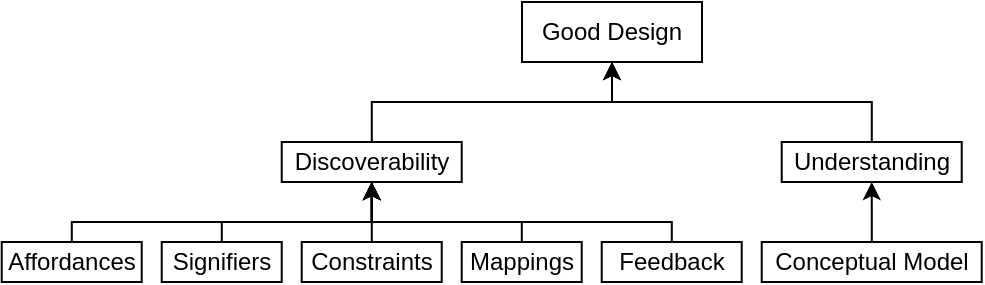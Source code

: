 <mxfile version="12.5.1" type="github">
  <diagram name="Page-1" id="97a40813-6b03-0c74-37c1-0168de264b11">
    <mxGraphModel dx="643" dy="384" grid="1" gridSize="10" guides="1" tooltips="1" connect="1" arrows="1" fold="1" page="1" pageScale="1" pageWidth="500" pageHeight="300" background="#ffffff" math="0" shadow="0">
      <root>
        <mxCell id="0"/>
        <mxCell id="1" parent="0"/>
        <mxCell id="rX9S_YIOLzlTzXjIv0Hh-21" value="Good Design" style="rounded=0;whiteSpace=wrap;html=1;" vertex="1" parent="1">
          <mxGeometry x="260" y="10" width="90" height="30" as="geometry"/>
        </mxCell>
        <mxCell id="rX9S_YIOLzlTzXjIv0Hh-22" style="edgeStyle=orthogonalEdgeStyle;rounded=0;orthogonalLoop=1;jettySize=auto;html=1;entryX=0.5;entryY=1;entryDx=0;entryDy=0;" edge="1" parent="1" source="rX9S_YIOLzlTzXjIv0Hh-1" target="rX9S_YIOLzlTzXjIv0Hh-21">
          <mxGeometry relative="1" as="geometry">
            <Array as="points">
              <mxPoint x="185" y="60"/>
              <mxPoint x="305" y="60"/>
            </Array>
          </mxGeometry>
        </mxCell>
        <mxCell id="rX9S_YIOLzlTzXjIv0Hh-23" style="edgeStyle=orthogonalEdgeStyle;rounded=0;orthogonalLoop=1;jettySize=auto;html=1;entryX=0.5;entryY=1;entryDx=0;entryDy=0;" edge="1" parent="1" source="rX9S_YIOLzlTzXjIv0Hh-2" target="rX9S_YIOLzlTzXjIv0Hh-21">
          <mxGeometry relative="1" as="geometry">
            <mxPoint x="239.86" y="40" as="targetPoint"/>
            <Array as="points">
              <mxPoint x="435" y="60"/>
              <mxPoint x="305" y="60"/>
            </Array>
          </mxGeometry>
        </mxCell>
        <mxCell id="rX9S_YIOLzlTzXjIv0Hh-2" value="Understanding" style="rounded=0;whiteSpace=wrap;html=1;" vertex="1" parent="1">
          <mxGeometry x="389.86" y="80" width="90" height="20" as="geometry"/>
        </mxCell>
        <mxCell id="rX9S_YIOLzlTzXjIv0Hh-4" style="edgeStyle=orthogonalEdgeStyle;rounded=0;orthogonalLoop=1;jettySize=auto;html=1;entryX=0.5;entryY=1;entryDx=0;entryDy=0;" edge="1" parent="1" source="rX9S_YIOLzlTzXjIv0Hh-3" target="rX9S_YIOLzlTzXjIv0Hh-2">
          <mxGeometry relative="1" as="geometry"/>
        </mxCell>
        <mxCell id="rX9S_YIOLzlTzXjIv0Hh-3" value="Conceptual Model" style="rounded=0;whiteSpace=wrap;html=1;" vertex="1" parent="1">
          <mxGeometry x="379.86" y="130" width="110" height="20" as="geometry"/>
        </mxCell>
        <mxCell id="rX9S_YIOLzlTzXjIv0Hh-1" value="Discoverability" style="rounded=0;whiteSpace=wrap;html=1;" vertex="1" parent="1">
          <mxGeometry x="139.86" y="80" width="90" height="20" as="geometry"/>
        </mxCell>
        <mxCell id="rX9S_YIOLzlTzXjIv0Hh-11" style="edgeStyle=orthogonalEdgeStyle;rounded=0;orthogonalLoop=1;jettySize=auto;html=1;entryX=0.5;entryY=1;entryDx=0;entryDy=0;" edge="1" parent="1" source="rX9S_YIOLzlTzXjIv0Hh-5" target="rX9S_YIOLzlTzXjIv0Hh-1">
          <mxGeometry relative="1" as="geometry">
            <Array as="points">
              <mxPoint x="34.86" y="120"/>
              <mxPoint x="184.86" y="120"/>
            </Array>
          </mxGeometry>
        </mxCell>
        <mxCell id="rX9S_YIOLzlTzXjIv0Hh-12" style="edgeStyle=orthogonalEdgeStyle;rounded=0;orthogonalLoop=1;jettySize=auto;html=1;entryX=0.5;entryY=1;entryDx=0;entryDy=0;" edge="1" parent="1" source="rX9S_YIOLzlTzXjIv0Hh-6" target="rX9S_YIOLzlTzXjIv0Hh-1">
          <mxGeometry relative="1" as="geometry">
            <Array as="points">
              <mxPoint x="109.86" y="120"/>
              <mxPoint x="184.86" y="120"/>
            </Array>
          </mxGeometry>
        </mxCell>
        <mxCell id="rX9S_YIOLzlTzXjIv0Hh-13" style="edgeStyle=orthogonalEdgeStyle;rounded=0;orthogonalLoop=1;jettySize=auto;html=1;" edge="1" parent="1" source="rX9S_YIOLzlTzXjIv0Hh-7">
          <mxGeometry relative="1" as="geometry">
            <mxPoint x="184.86" y="100" as="targetPoint"/>
          </mxGeometry>
        </mxCell>
        <mxCell id="rX9S_YIOLzlTzXjIv0Hh-14" style="edgeStyle=orthogonalEdgeStyle;rounded=0;orthogonalLoop=1;jettySize=auto;html=1;entryX=0.5;entryY=1;entryDx=0;entryDy=0;" edge="1" parent="1" source="rX9S_YIOLzlTzXjIv0Hh-8" target="rX9S_YIOLzlTzXjIv0Hh-1">
          <mxGeometry relative="1" as="geometry">
            <Array as="points">
              <mxPoint x="259.86" y="120"/>
              <mxPoint x="184.86" y="120"/>
            </Array>
          </mxGeometry>
        </mxCell>
        <mxCell id="rX9S_YIOLzlTzXjIv0Hh-15" style="edgeStyle=orthogonalEdgeStyle;rounded=0;orthogonalLoop=1;jettySize=auto;html=1;entryX=0.5;entryY=1;entryDx=0;entryDy=0;" edge="1" parent="1" source="rX9S_YIOLzlTzXjIv0Hh-9" target="rX9S_YIOLzlTzXjIv0Hh-1">
          <mxGeometry relative="1" as="geometry">
            <Array as="points">
              <mxPoint x="334.86" y="120"/>
              <mxPoint x="184.86" y="120"/>
            </Array>
          </mxGeometry>
        </mxCell>
        <mxCell id="rX9S_YIOLzlTzXjIv0Hh-5" value="Affordances" style="rounded=0;whiteSpace=wrap;html=1;" vertex="1" parent="1">
          <mxGeometry x="-0.14" y="130" width="70" height="20" as="geometry"/>
        </mxCell>
        <mxCell id="rX9S_YIOLzlTzXjIv0Hh-6" value="Signifiers" style="rounded=0;whiteSpace=wrap;html=1;" vertex="1" parent="1">
          <mxGeometry x="79.86" y="130" width="60" height="20" as="geometry"/>
        </mxCell>
        <mxCell id="rX9S_YIOLzlTzXjIv0Hh-7" value="Constraints" style="rounded=0;whiteSpace=wrap;html=1;" vertex="1" parent="1">
          <mxGeometry x="149.86" y="130" width="70" height="20" as="geometry"/>
        </mxCell>
        <mxCell id="rX9S_YIOLzlTzXjIv0Hh-8" value="Mappings" style="rounded=0;whiteSpace=wrap;html=1;" vertex="1" parent="1">
          <mxGeometry x="229.86" y="130" width="60" height="20" as="geometry"/>
        </mxCell>
        <mxCell id="rX9S_YIOLzlTzXjIv0Hh-9" value="Feedback" style="rounded=0;whiteSpace=wrap;html=1;" vertex="1" parent="1">
          <mxGeometry x="299.86" y="130" width="70" height="20" as="geometry"/>
        </mxCell>
      </root>
    </mxGraphModel>
  </diagram>
</mxfile>
